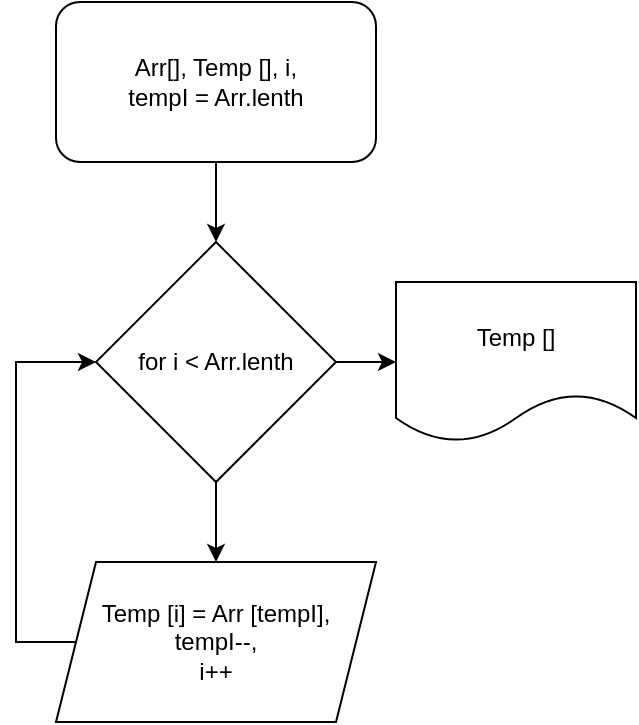 <mxfile version="22.0.0" type="device">
  <diagram name="Страница — 1" id="4kM-aQrZQW7OodPAAj8S">
    <mxGraphModel dx="757" dy="566" grid="1" gridSize="10" guides="1" tooltips="1" connect="1" arrows="1" fold="1" page="1" pageScale="1" pageWidth="827" pageHeight="1169" math="0" shadow="0">
      <root>
        <mxCell id="0" />
        <mxCell id="1" parent="0" />
        <mxCell id="7g5WvwRU61O9wSF1kZG7-4" value="" style="edgeStyle=orthogonalEdgeStyle;rounded=0;orthogonalLoop=1;jettySize=auto;html=1;" edge="1" parent="1" source="7g5WvwRU61O9wSF1kZG7-1" target="7g5WvwRU61O9wSF1kZG7-2">
          <mxGeometry relative="1" as="geometry" />
        </mxCell>
        <mxCell id="7g5WvwRU61O9wSF1kZG7-1" value="Arr[], Temp [], i, &lt;br&gt;tempI = Arr.lenth" style="rounded=1;whiteSpace=wrap;html=1;" vertex="1" parent="1">
          <mxGeometry x="360" y="240" width="160" height="80" as="geometry" />
        </mxCell>
        <mxCell id="7g5WvwRU61O9wSF1kZG7-5" value="" style="edgeStyle=orthogonalEdgeStyle;rounded=0;orthogonalLoop=1;jettySize=auto;html=1;" edge="1" parent="1" source="7g5WvwRU61O9wSF1kZG7-2" target="7g5WvwRU61O9wSF1kZG7-3">
          <mxGeometry relative="1" as="geometry" />
        </mxCell>
        <mxCell id="7g5WvwRU61O9wSF1kZG7-8" value="" style="edgeStyle=orthogonalEdgeStyle;rounded=0;orthogonalLoop=1;jettySize=auto;html=1;" edge="1" parent="1" source="7g5WvwRU61O9wSF1kZG7-2" target="7g5WvwRU61O9wSF1kZG7-7">
          <mxGeometry relative="1" as="geometry" />
        </mxCell>
        <mxCell id="7g5WvwRU61O9wSF1kZG7-2" value="for i &amp;lt; Arr.lenth" style="rhombus;whiteSpace=wrap;html=1;" vertex="1" parent="1">
          <mxGeometry x="380" y="360" width="120" height="120" as="geometry" />
        </mxCell>
        <mxCell id="7g5WvwRU61O9wSF1kZG7-6" style="edgeStyle=orthogonalEdgeStyle;rounded=0;orthogonalLoop=1;jettySize=auto;html=1;entryX=0;entryY=0.5;entryDx=0;entryDy=0;exitX=0;exitY=0.5;exitDx=0;exitDy=0;" edge="1" parent="1" source="7g5WvwRU61O9wSF1kZG7-3" target="7g5WvwRU61O9wSF1kZG7-2">
          <mxGeometry relative="1" as="geometry">
            <Array as="points">
              <mxPoint x="340" y="560" />
              <mxPoint x="340" y="420" />
            </Array>
          </mxGeometry>
        </mxCell>
        <mxCell id="7g5WvwRU61O9wSF1kZG7-3" value="Temp [i] = Arr [tempI],&lt;br&gt;tempI--,&lt;br&gt;i++" style="shape=parallelogram;perimeter=parallelogramPerimeter;whiteSpace=wrap;html=1;fixedSize=1;" vertex="1" parent="1">
          <mxGeometry x="360" y="520" width="160" height="80" as="geometry" />
        </mxCell>
        <mxCell id="7g5WvwRU61O9wSF1kZG7-7" value="Temp []" style="shape=document;whiteSpace=wrap;html=1;boundedLbl=1;" vertex="1" parent="1">
          <mxGeometry x="530" y="380" width="120" height="80" as="geometry" />
        </mxCell>
      </root>
    </mxGraphModel>
  </diagram>
</mxfile>
